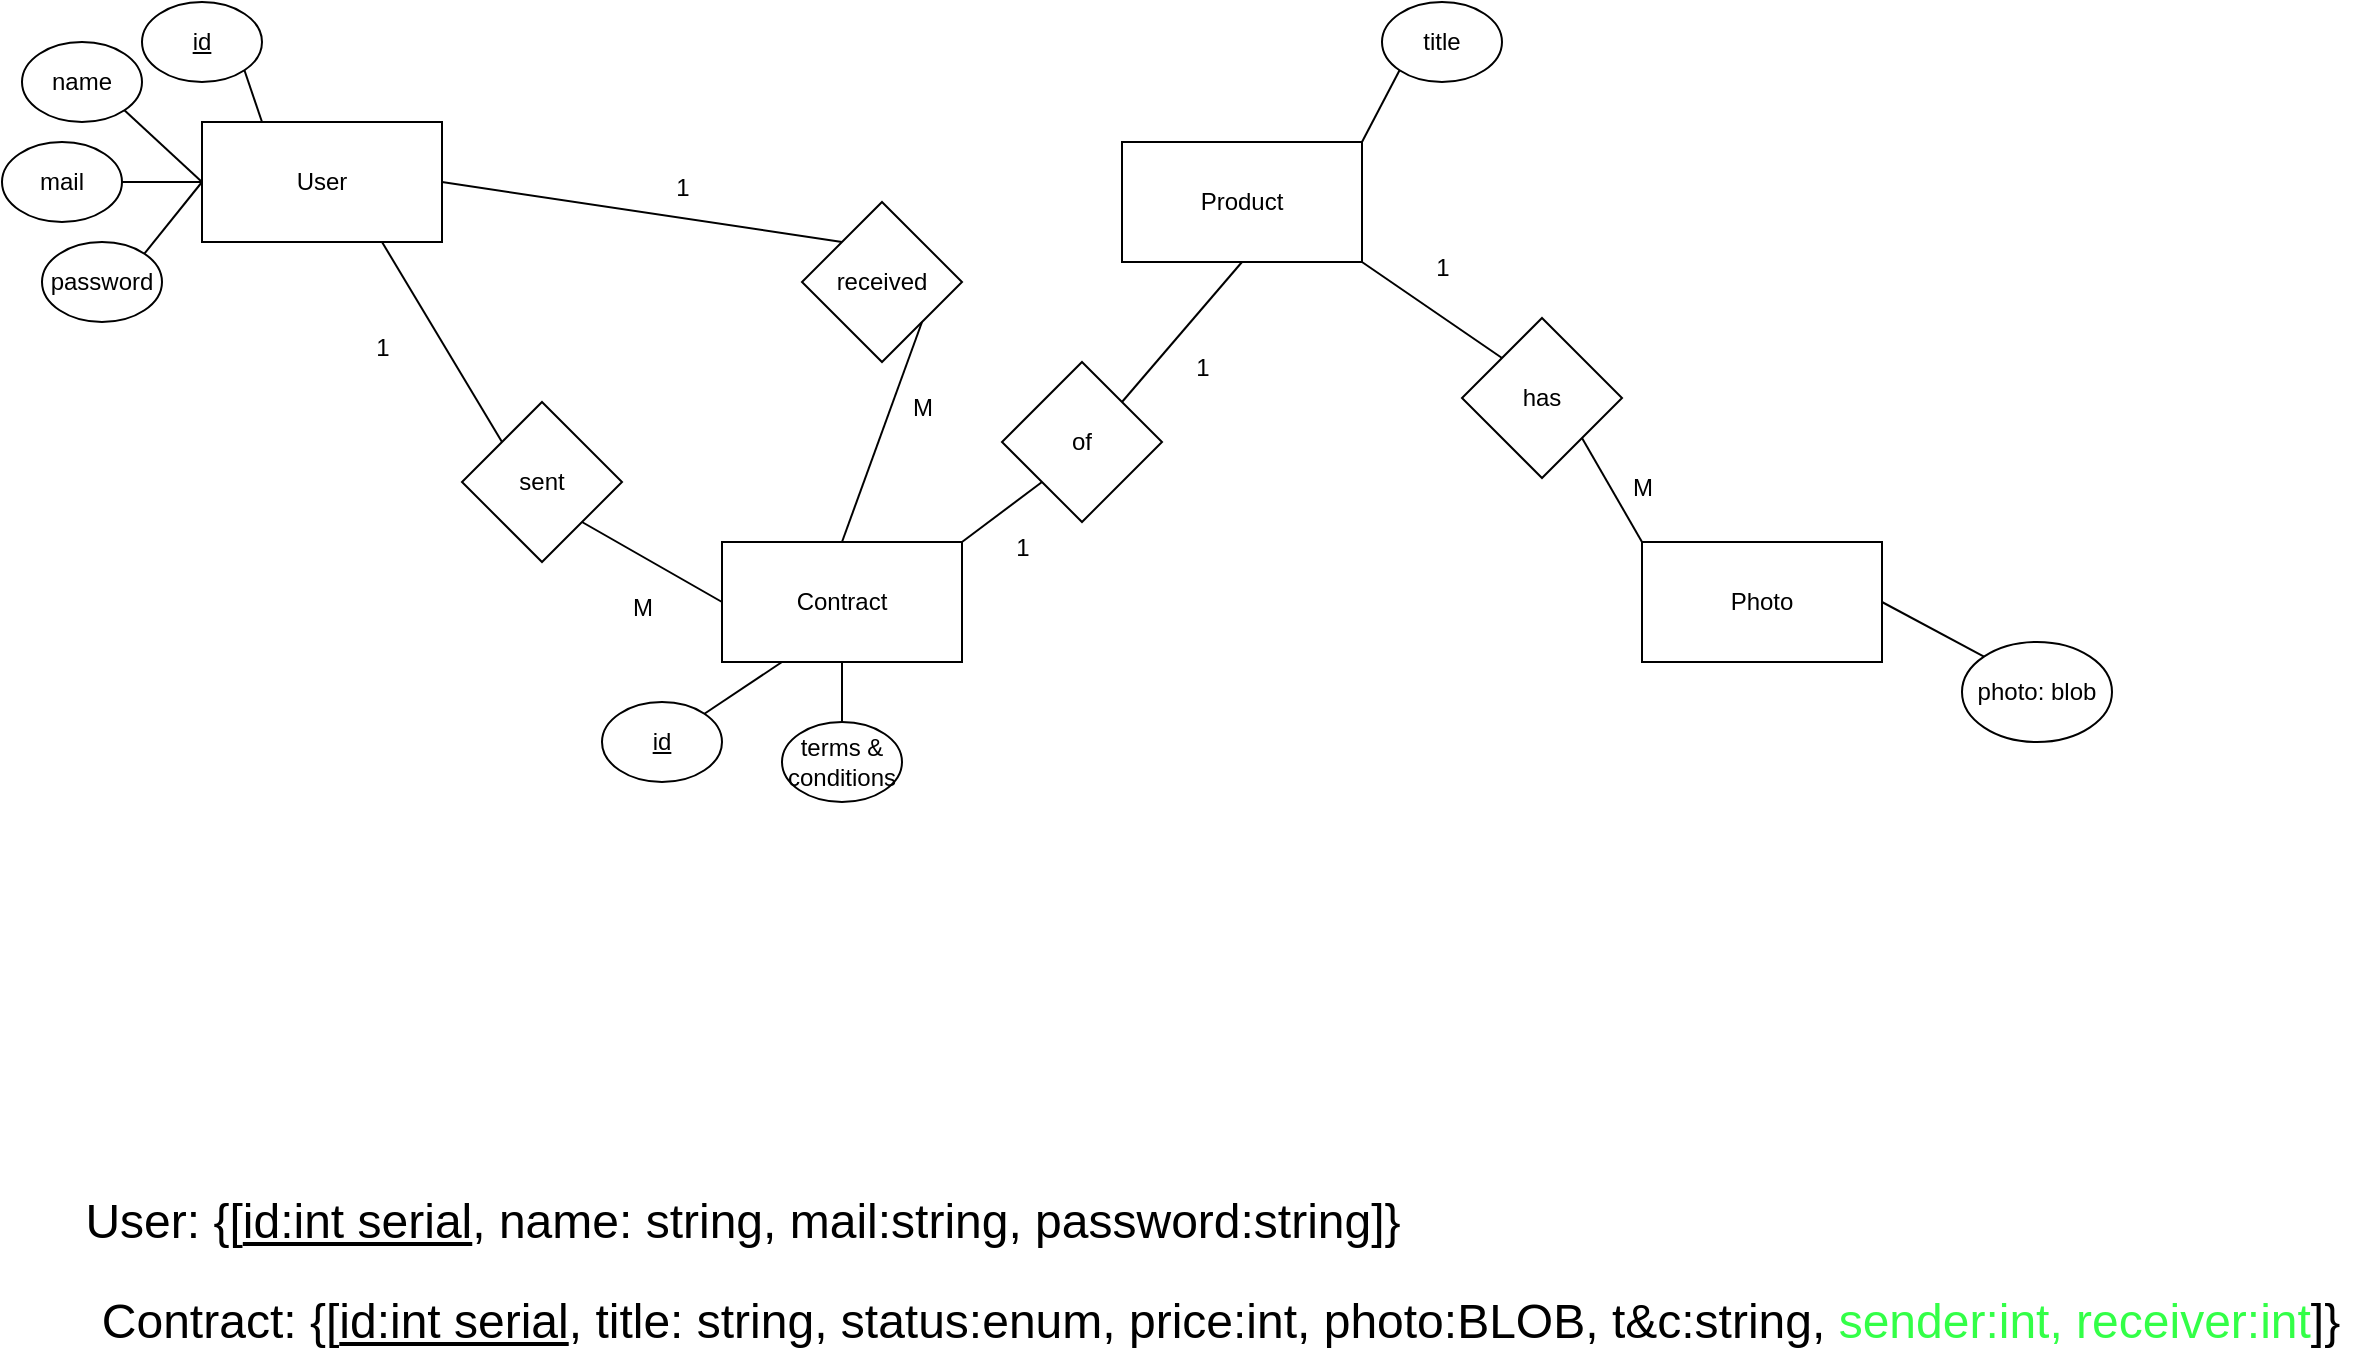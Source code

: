 <mxfile version="24.7.17">
  <diagram name="Page-1" id="hckZ-cUkYHznHsd1BJEK">
    <mxGraphModel dx="1433" dy="819" grid="1" gridSize="10" guides="1" tooltips="1" connect="1" arrows="1" fold="1" page="1" pageScale="1" pageWidth="850" pageHeight="1100" math="0" shadow="0">
      <root>
        <mxCell id="0" />
        <mxCell id="1" parent="0" />
        <mxCell id="D85kQSMyPtW2imJUh7Kq-1" value="User" style="rounded=0;whiteSpace=wrap;html=1;" vertex="1" parent="1">
          <mxGeometry x="100" y="180" width="120" height="60" as="geometry" />
        </mxCell>
        <mxCell id="D85kQSMyPtW2imJUh7Kq-2" value="name" style="ellipse;whiteSpace=wrap;html=1;" vertex="1" parent="1">
          <mxGeometry x="10" y="140" width="60" height="40" as="geometry" />
        </mxCell>
        <mxCell id="D85kQSMyPtW2imJUh7Kq-3" value="mail" style="ellipse;whiteSpace=wrap;html=1;" vertex="1" parent="1">
          <mxGeometry y="190" width="60" height="40" as="geometry" />
        </mxCell>
        <mxCell id="D85kQSMyPtW2imJUh7Kq-4" value="password" style="ellipse;whiteSpace=wrap;html=1;" vertex="1" parent="1">
          <mxGeometry x="20" y="240" width="60" height="40" as="geometry" />
        </mxCell>
        <mxCell id="D85kQSMyPtW2imJUh7Kq-6" value="&lt;u&gt;id&lt;/u&gt;" style="ellipse;whiteSpace=wrap;html=1;" vertex="1" parent="1">
          <mxGeometry x="70" y="120" width="60" height="40" as="geometry" />
        </mxCell>
        <mxCell id="D85kQSMyPtW2imJUh7Kq-7" value="" style="endArrow=none;html=1;rounded=0;exitX=1;exitY=1;exitDx=0;exitDy=0;entryX=0.25;entryY=0;entryDx=0;entryDy=0;" edge="1" parent="1" source="D85kQSMyPtW2imJUh7Kq-6" target="D85kQSMyPtW2imJUh7Kq-1">
          <mxGeometry width="50" height="50" relative="1" as="geometry">
            <mxPoint x="400" y="450" as="sourcePoint" />
            <mxPoint x="450" y="400" as="targetPoint" />
          </mxGeometry>
        </mxCell>
        <mxCell id="D85kQSMyPtW2imJUh7Kq-8" value="" style="endArrow=none;html=1;rounded=0;exitX=1;exitY=1;exitDx=0;exitDy=0;entryX=0;entryY=0.5;entryDx=0;entryDy=0;" edge="1" parent="1" source="D85kQSMyPtW2imJUh7Kq-2" target="D85kQSMyPtW2imJUh7Kq-1">
          <mxGeometry width="50" height="50" relative="1" as="geometry">
            <mxPoint x="131" y="164" as="sourcePoint" />
            <mxPoint x="140" y="190" as="targetPoint" />
          </mxGeometry>
        </mxCell>
        <mxCell id="D85kQSMyPtW2imJUh7Kq-9" value="" style="endArrow=none;html=1;rounded=0;exitX=1;exitY=0.5;exitDx=0;exitDy=0;entryX=0;entryY=0.5;entryDx=0;entryDy=0;" edge="1" parent="1" source="D85kQSMyPtW2imJUh7Kq-3" target="D85kQSMyPtW2imJUh7Kq-1">
          <mxGeometry width="50" height="50" relative="1" as="geometry">
            <mxPoint x="71" y="184" as="sourcePoint" />
            <mxPoint x="110" y="220" as="targetPoint" />
          </mxGeometry>
        </mxCell>
        <mxCell id="D85kQSMyPtW2imJUh7Kq-10" value="" style="endArrow=none;html=1;rounded=0;exitX=1;exitY=0;exitDx=0;exitDy=0;entryX=0;entryY=0.5;entryDx=0;entryDy=0;" edge="1" parent="1" source="D85kQSMyPtW2imJUh7Kq-4" target="D85kQSMyPtW2imJUh7Kq-1">
          <mxGeometry width="50" height="50" relative="1" as="geometry">
            <mxPoint x="70" y="220" as="sourcePoint" />
            <mxPoint x="110" y="220" as="targetPoint" />
          </mxGeometry>
        </mxCell>
        <mxCell id="D85kQSMyPtW2imJUh7Kq-11" value="Contract" style="rounded=0;whiteSpace=wrap;html=1;" vertex="1" parent="1">
          <mxGeometry x="360" y="390" width="120" height="60" as="geometry" />
        </mxCell>
        <mxCell id="D85kQSMyPtW2imJUh7Kq-12" value="&lt;u&gt;id&lt;/u&gt;" style="ellipse;whiteSpace=wrap;html=1;" vertex="1" parent="1">
          <mxGeometry x="300" y="470" width="60" height="40" as="geometry" />
        </mxCell>
        <mxCell id="D85kQSMyPtW2imJUh7Kq-13" value="" style="endArrow=none;html=1;rounded=0;exitX=1;exitY=0;exitDx=0;exitDy=0;entryX=0.25;entryY=1;entryDx=0;entryDy=0;" edge="1" parent="1" source="D85kQSMyPtW2imJUh7Kq-12" target="D85kQSMyPtW2imJUh7Kq-11">
          <mxGeometry width="50" height="50" relative="1" as="geometry">
            <mxPoint x="81" y="256" as="sourcePoint" />
            <mxPoint x="110" y="220" as="targetPoint" />
          </mxGeometry>
        </mxCell>
        <mxCell id="D85kQSMyPtW2imJUh7Kq-14" value="sent" style="rhombus;whiteSpace=wrap;html=1;" vertex="1" parent="1">
          <mxGeometry x="230" y="320" width="80" height="80" as="geometry" />
        </mxCell>
        <mxCell id="D85kQSMyPtW2imJUh7Kq-15" value="terms &amp;amp; conditions" style="ellipse;whiteSpace=wrap;html=1;" vertex="1" parent="1">
          <mxGeometry x="390" y="480" width="60" height="40" as="geometry" />
        </mxCell>
        <mxCell id="D85kQSMyPtW2imJUh7Kq-16" value="" style="endArrow=none;html=1;rounded=0;exitX=0.5;exitY=0;exitDx=0;exitDy=0;entryX=0.5;entryY=1;entryDx=0;entryDy=0;" edge="1" parent="1" source="D85kQSMyPtW2imJUh7Kq-15" target="D85kQSMyPtW2imJUh7Kq-11">
          <mxGeometry width="50" height="50" relative="1" as="geometry">
            <mxPoint x="361" y="486" as="sourcePoint" />
            <mxPoint x="400" y="460" as="targetPoint" />
          </mxGeometry>
        </mxCell>
        <mxCell id="D85kQSMyPtW2imJUh7Kq-25" value="received" style="rhombus;whiteSpace=wrap;html=1;" vertex="1" parent="1">
          <mxGeometry x="400" y="220" width="80" height="80" as="geometry" />
        </mxCell>
        <mxCell id="D85kQSMyPtW2imJUh7Kq-26" value="" style="endArrow=none;html=1;rounded=0;exitX=0.75;exitY=1;exitDx=0;exitDy=0;entryX=0;entryY=0;entryDx=0;entryDy=0;" edge="1" parent="1" source="D85kQSMyPtW2imJUh7Kq-1" target="D85kQSMyPtW2imJUh7Kq-14">
          <mxGeometry width="50" height="50" relative="1" as="geometry">
            <mxPoint x="400" y="450" as="sourcePoint" />
            <mxPoint x="450" y="400" as="targetPoint" />
          </mxGeometry>
        </mxCell>
        <mxCell id="D85kQSMyPtW2imJUh7Kq-27" value="" style="endArrow=none;html=1;rounded=0;exitX=1;exitY=1;exitDx=0;exitDy=0;entryX=0;entryY=0.5;entryDx=0;entryDy=0;" edge="1" parent="1" source="D85kQSMyPtW2imJUh7Kq-14" target="D85kQSMyPtW2imJUh7Kq-11">
          <mxGeometry width="50" height="50" relative="1" as="geometry">
            <mxPoint x="400" y="450" as="sourcePoint" />
            <mxPoint x="450" y="400" as="targetPoint" />
          </mxGeometry>
        </mxCell>
        <mxCell id="D85kQSMyPtW2imJUh7Kq-28" value="" style="endArrow=none;html=1;rounded=0;exitX=1;exitY=0.5;exitDx=0;exitDy=0;entryX=0;entryY=0;entryDx=0;entryDy=0;" edge="1" parent="1" source="D85kQSMyPtW2imJUh7Kq-1" target="D85kQSMyPtW2imJUh7Kq-25">
          <mxGeometry width="50" height="50" relative="1" as="geometry">
            <mxPoint x="400" y="450" as="sourcePoint" />
            <mxPoint x="450" y="400" as="targetPoint" />
          </mxGeometry>
        </mxCell>
        <mxCell id="D85kQSMyPtW2imJUh7Kq-29" value="" style="endArrow=none;html=1;rounded=0;entryX=1;entryY=1;entryDx=0;entryDy=0;exitX=0.5;exitY=0;exitDx=0;exitDy=0;" edge="1" parent="1" source="D85kQSMyPtW2imJUh7Kq-11" target="D85kQSMyPtW2imJUh7Kq-25">
          <mxGeometry width="50" height="50" relative="1" as="geometry">
            <mxPoint x="400" y="450" as="sourcePoint" />
            <mxPoint x="450" y="400" as="targetPoint" />
          </mxGeometry>
        </mxCell>
        <mxCell id="D85kQSMyPtW2imJUh7Kq-31" value="1" style="text;html=1;align=center;verticalAlign=middle;resizable=0;points=[];autosize=1;strokeColor=none;fillColor=none;" vertex="1" parent="1">
          <mxGeometry x="325" y="198" width="30" height="30" as="geometry" />
        </mxCell>
        <mxCell id="D85kQSMyPtW2imJUh7Kq-32" value="M" style="text;html=1;align=center;verticalAlign=middle;resizable=0;points=[];autosize=1;strokeColor=none;fillColor=none;" vertex="1" parent="1">
          <mxGeometry x="445" y="308" width="30" height="30" as="geometry" />
        </mxCell>
        <mxCell id="D85kQSMyPtW2imJUh7Kq-33" value="1" style="text;html=1;align=center;verticalAlign=middle;resizable=0;points=[];autosize=1;strokeColor=none;fillColor=none;" vertex="1" parent="1">
          <mxGeometry x="175" y="278" width="30" height="30" as="geometry" />
        </mxCell>
        <mxCell id="D85kQSMyPtW2imJUh7Kq-34" value="M" style="text;html=1;align=center;verticalAlign=middle;resizable=0;points=[];autosize=1;strokeColor=none;fillColor=none;" vertex="1" parent="1">
          <mxGeometry x="305" y="408" width="30" height="30" as="geometry" />
        </mxCell>
        <mxCell id="D85kQSMyPtW2imJUh7Kq-35" value="&lt;font style=&quot;font-size: 24px;&quot;&gt;User: {[&lt;u style=&quot;&quot;&gt;id:int serial&lt;/u&gt;, name: string, mail:string, password:string]}&lt;/font&gt;" style="text;html=1;align=center;verticalAlign=middle;resizable=0;points=[];autosize=1;strokeColor=none;fillColor=none;" vertex="1" parent="1">
          <mxGeometry x="30" y="710" width="680" height="40" as="geometry" />
        </mxCell>
        <mxCell id="D85kQSMyPtW2imJUh7Kq-36" value="&lt;font style=&quot;font-size: 24px;&quot;&gt;Contract: {[&lt;u style=&quot;&quot;&gt;id:int serial&lt;/u&gt;, title: string, status:enum, price:int, photo:BLOB, t&amp;amp;c:string, &lt;font color=&quot;#33ff47&quot;&gt;sender:int, receiver:int&lt;/font&gt;]}&lt;/font&gt;" style="text;html=1;align=center;verticalAlign=middle;resizable=0;points=[];autosize=1;strokeColor=none;fillColor=none;" vertex="1" parent="1">
          <mxGeometry x="39" y="760" width="1140" height="40" as="geometry" />
        </mxCell>
        <mxCell id="D85kQSMyPtW2imJUh7Kq-37" value="Photo" style="rounded=0;whiteSpace=wrap;html=1;" vertex="1" parent="1">
          <mxGeometry x="820" y="390" width="120" height="60" as="geometry" />
        </mxCell>
        <mxCell id="D85kQSMyPtW2imJUh7Kq-38" value="Product" style="rounded=0;whiteSpace=wrap;html=1;" vertex="1" parent="1">
          <mxGeometry x="560" y="190" width="120" height="60" as="geometry" />
        </mxCell>
        <mxCell id="D85kQSMyPtW2imJUh7Kq-39" value="photo: blob" style="ellipse;whiteSpace=wrap;html=1;" vertex="1" parent="1">
          <mxGeometry x="980" y="440" width="75" height="50" as="geometry" />
        </mxCell>
        <mxCell id="D85kQSMyPtW2imJUh7Kq-40" value="" style="endArrow=none;html=1;rounded=0;entryX=1;entryY=0.5;entryDx=0;entryDy=0;exitX=0;exitY=0;exitDx=0;exitDy=0;" edge="1" parent="1" source="D85kQSMyPtW2imJUh7Kq-39" target="D85kQSMyPtW2imJUh7Kq-37">
          <mxGeometry width="50" height="50" relative="1" as="geometry">
            <mxPoint x="450" y="500" as="sourcePoint" />
            <mxPoint x="500" y="450" as="targetPoint" />
          </mxGeometry>
        </mxCell>
        <mxCell id="D85kQSMyPtW2imJUh7Kq-41" value="has" style="rhombus;whiteSpace=wrap;html=1;" vertex="1" parent="1">
          <mxGeometry x="730" y="278" width="80" height="80" as="geometry" />
        </mxCell>
        <mxCell id="D85kQSMyPtW2imJUh7Kq-42" value="" style="endArrow=none;html=1;rounded=0;entryX=1;entryY=1;entryDx=0;entryDy=0;exitX=0;exitY=0;exitDx=0;exitDy=0;" edge="1" parent="1" source="D85kQSMyPtW2imJUh7Kq-41" target="D85kQSMyPtW2imJUh7Kq-38">
          <mxGeometry width="50" height="50" relative="1" as="geometry">
            <mxPoint x="450" y="500" as="sourcePoint" />
            <mxPoint x="500" y="450" as="targetPoint" />
          </mxGeometry>
        </mxCell>
        <mxCell id="D85kQSMyPtW2imJUh7Kq-43" value="" style="endArrow=none;html=1;rounded=0;entryX=1;entryY=1;entryDx=0;entryDy=0;exitX=0;exitY=0;exitDx=0;exitDy=0;" edge="1" parent="1" source="D85kQSMyPtW2imJUh7Kq-37" target="D85kQSMyPtW2imJUh7Kq-41">
          <mxGeometry width="50" height="50" relative="1" as="geometry">
            <mxPoint x="760" y="308" as="sourcePoint" />
            <mxPoint x="690" y="260" as="targetPoint" />
          </mxGeometry>
        </mxCell>
        <mxCell id="D85kQSMyPtW2imJUh7Kq-44" value="1" style="text;html=1;align=center;verticalAlign=middle;resizable=0;points=[];autosize=1;strokeColor=none;fillColor=none;" vertex="1" parent="1">
          <mxGeometry x="705" y="238" width="30" height="30" as="geometry" />
        </mxCell>
        <mxCell id="D85kQSMyPtW2imJUh7Kq-45" value="M" style="text;html=1;align=center;verticalAlign=middle;resizable=0;points=[];autosize=1;strokeColor=none;fillColor=none;" vertex="1" parent="1">
          <mxGeometry x="805" y="348" width="30" height="30" as="geometry" />
        </mxCell>
        <mxCell id="D85kQSMyPtW2imJUh7Kq-46" value="" style="endArrow=none;html=1;rounded=0;exitX=1;exitY=0;exitDx=0;exitDy=0;entryX=0;entryY=1;entryDx=0;entryDy=0;" edge="1" parent="1" source="D85kQSMyPtW2imJUh7Kq-11" target="D85kQSMyPtW2imJUh7Kq-47">
          <mxGeometry width="50" height="50" relative="1" as="geometry">
            <mxPoint x="450" y="500" as="sourcePoint" />
            <mxPoint x="520" y="360" as="targetPoint" />
          </mxGeometry>
        </mxCell>
        <mxCell id="D85kQSMyPtW2imJUh7Kq-47" value="of" style="rhombus;whiteSpace=wrap;html=1;" vertex="1" parent="1">
          <mxGeometry x="500" y="300" width="80" height="80" as="geometry" />
        </mxCell>
        <mxCell id="D85kQSMyPtW2imJUh7Kq-48" value="" style="endArrow=none;html=1;rounded=0;entryX=0.5;entryY=1;entryDx=0;entryDy=0;exitX=1;exitY=0;exitDx=0;exitDy=0;" edge="1" parent="1" source="D85kQSMyPtW2imJUh7Kq-47" target="D85kQSMyPtW2imJUh7Kq-38">
          <mxGeometry width="50" height="50" relative="1" as="geometry">
            <mxPoint x="450" y="500" as="sourcePoint" />
            <mxPoint x="500" y="450" as="targetPoint" />
          </mxGeometry>
        </mxCell>
        <mxCell id="D85kQSMyPtW2imJUh7Kq-49" value="1" style="text;html=1;align=center;verticalAlign=middle;resizable=0;points=[];autosize=1;strokeColor=none;fillColor=none;" vertex="1" parent="1">
          <mxGeometry x="495" y="378" width="30" height="30" as="geometry" />
        </mxCell>
        <mxCell id="D85kQSMyPtW2imJUh7Kq-50" value="1" style="text;html=1;align=center;verticalAlign=middle;resizable=0;points=[];autosize=1;strokeColor=none;fillColor=none;" vertex="1" parent="1">
          <mxGeometry x="585" y="288" width="30" height="30" as="geometry" />
        </mxCell>
        <mxCell id="D85kQSMyPtW2imJUh7Kq-52" value="title" style="ellipse;whiteSpace=wrap;html=1;" vertex="1" parent="1">
          <mxGeometry x="690" y="120" width="60" height="40" as="geometry" />
        </mxCell>
        <mxCell id="D85kQSMyPtW2imJUh7Kq-57" value="" style="endArrow=none;html=1;rounded=0;exitX=1;exitY=0;exitDx=0;exitDy=0;entryX=0;entryY=1;entryDx=0;entryDy=0;" edge="1" parent="1" source="D85kQSMyPtW2imJUh7Kq-38" target="D85kQSMyPtW2imJUh7Kq-52">
          <mxGeometry width="50" height="50" relative="1" as="geometry">
            <mxPoint x="450" y="470" as="sourcePoint" />
            <mxPoint x="500" y="420" as="targetPoint" />
          </mxGeometry>
        </mxCell>
      </root>
    </mxGraphModel>
  </diagram>
</mxfile>
